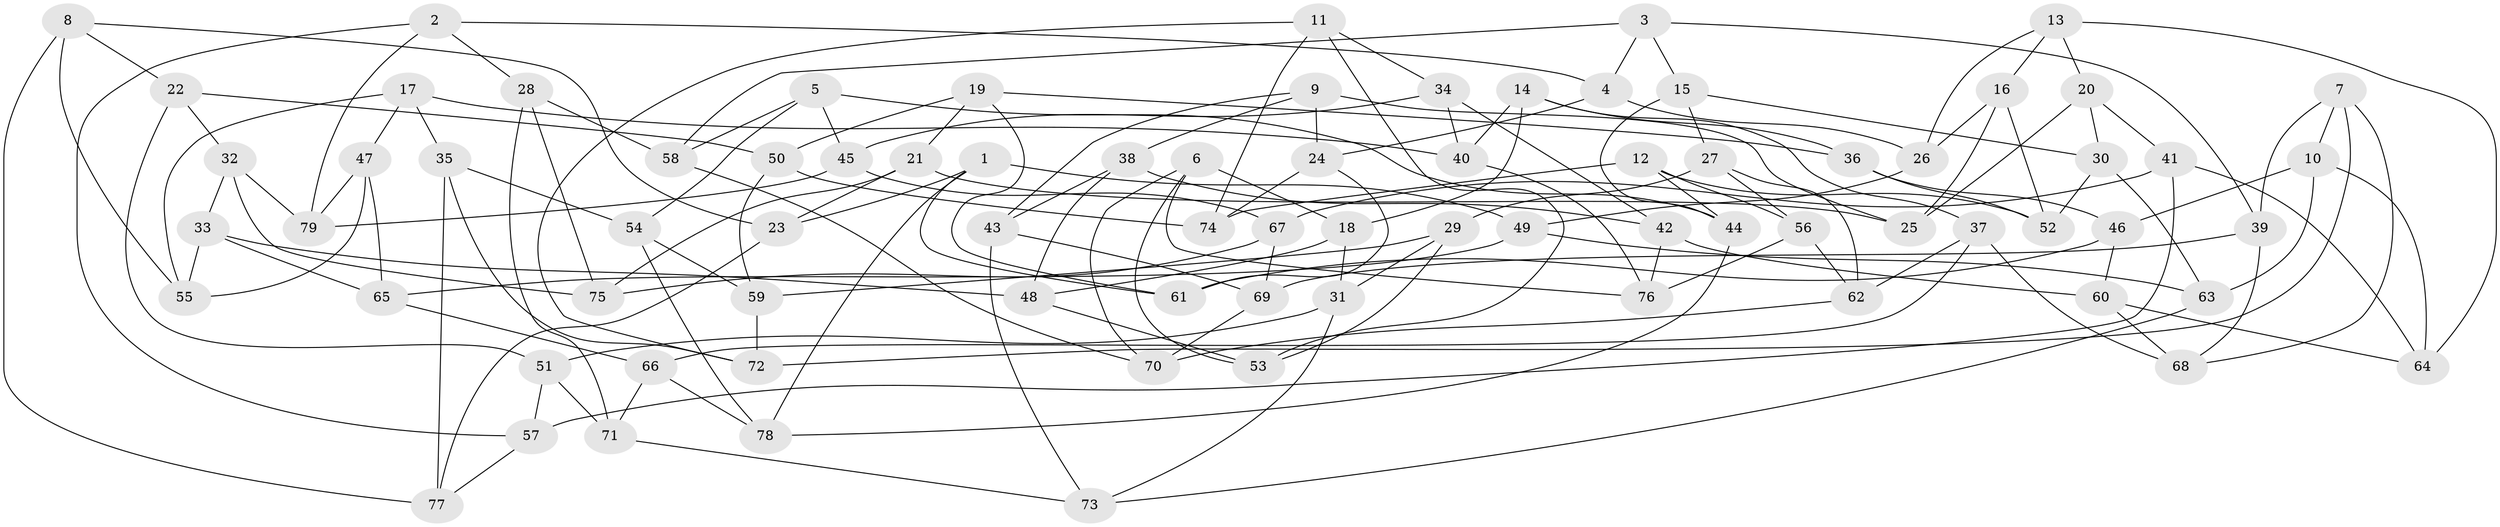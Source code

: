 // coarse degree distribution, {4: 0.3870967741935484, 6: 0.1935483870967742, 7: 0.16129032258064516, 5: 0.06451612903225806, 10: 0.03225806451612903, 13: 0.03225806451612903, 14: 0.03225806451612903, 9: 0.03225806451612903, 8: 0.03225806451612903, 3: 0.03225806451612903}
// Generated by graph-tools (version 1.1) at 2025/20/03/04/25 18:20:52]
// undirected, 79 vertices, 158 edges
graph export_dot {
graph [start="1"]
  node [color=gray90,style=filled];
  1;
  2;
  3;
  4;
  5;
  6;
  7;
  8;
  9;
  10;
  11;
  12;
  13;
  14;
  15;
  16;
  17;
  18;
  19;
  20;
  21;
  22;
  23;
  24;
  25;
  26;
  27;
  28;
  29;
  30;
  31;
  32;
  33;
  34;
  35;
  36;
  37;
  38;
  39;
  40;
  41;
  42;
  43;
  44;
  45;
  46;
  47;
  48;
  49;
  50;
  51;
  52;
  53;
  54;
  55;
  56;
  57;
  58;
  59;
  60;
  61;
  62;
  63;
  64;
  65;
  66;
  67;
  68;
  69;
  70;
  71;
  72;
  73;
  74;
  75;
  76;
  77;
  78;
  79;
  1 -- 49;
  1 -- 78;
  1 -- 61;
  1 -- 23;
  2 -- 57;
  2 -- 28;
  2 -- 4;
  2 -- 79;
  3 -- 4;
  3 -- 58;
  3 -- 39;
  3 -- 15;
  4 -- 26;
  4 -- 24;
  5 -- 54;
  5 -- 58;
  5 -- 44;
  5 -- 45;
  6 -- 18;
  6 -- 53;
  6 -- 76;
  6 -- 70;
  7 -- 68;
  7 -- 39;
  7 -- 72;
  7 -- 10;
  8 -- 77;
  8 -- 23;
  8 -- 22;
  8 -- 55;
  9 -- 38;
  9 -- 24;
  9 -- 43;
  9 -- 25;
  10 -- 64;
  10 -- 63;
  10 -- 46;
  11 -- 74;
  11 -- 53;
  11 -- 34;
  11 -- 72;
  12 -- 74;
  12 -- 56;
  12 -- 52;
  12 -- 44;
  13 -- 16;
  13 -- 64;
  13 -- 20;
  13 -- 26;
  14 -- 37;
  14 -- 36;
  14 -- 18;
  14 -- 40;
  15 -- 30;
  15 -- 27;
  15 -- 44;
  16 -- 25;
  16 -- 52;
  16 -- 26;
  17 -- 47;
  17 -- 40;
  17 -- 35;
  17 -- 55;
  18 -- 48;
  18 -- 31;
  19 -- 21;
  19 -- 36;
  19 -- 61;
  19 -- 50;
  20 -- 30;
  20 -- 41;
  20 -- 25;
  21 -- 25;
  21 -- 23;
  21 -- 75;
  22 -- 32;
  22 -- 51;
  22 -- 50;
  23 -- 77;
  24 -- 61;
  24 -- 74;
  26 -- 49;
  27 -- 62;
  27 -- 29;
  27 -- 56;
  28 -- 71;
  28 -- 75;
  28 -- 58;
  29 -- 59;
  29 -- 31;
  29 -- 53;
  30 -- 52;
  30 -- 63;
  31 -- 73;
  31 -- 51;
  32 -- 33;
  32 -- 75;
  32 -- 79;
  33 -- 65;
  33 -- 55;
  33 -- 48;
  34 -- 40;
  34 -- 45;
  34 -- 42;
  35 -- 72;
  35 -- 54;
  35 -- 77;
  36 -- 52;
  36 -- 46;
  37 -- 66;
  37 -- 68;
  37 -- 62;
  38 -- 42;
  38 -- 48;
  38 -- 43;
  39 -- 69;
  39 -- 68;
  40 -- 76;
  41 -- 64;
  41 -- 57;
  41 -- 67;
  42 -- 60;
  42 -- 76;
  43 -- 73;
  43 -- 69;
  44 -- 78;
  45 -- 79;
  45 -- 67;
  46 -- 60;
  46 -- 61;
  47 -- 65;
  47 -- 79;
  47 -- 55;
  48 -- 53;
  49 -- 65;
  49 -- 63;
  50 -- 59;
  50 -- 74;
  51 -- 71;
  51 -- 57;
  54 -- 78;
  54 -- 59;
  56 -- 62;
  56 -- 76;
  57 -- 77;
  58 -- 70;
  59 -- 72;
  60 -- 68;
  60 -- 64;
  62 -- 70;
  63 -- 73;
  65 -- 66;
  66 -- 78;
  66 -- 71;
  67 -- 69;
  67 -- 75;
  69 -- 70;
  71 -- 73;
}
